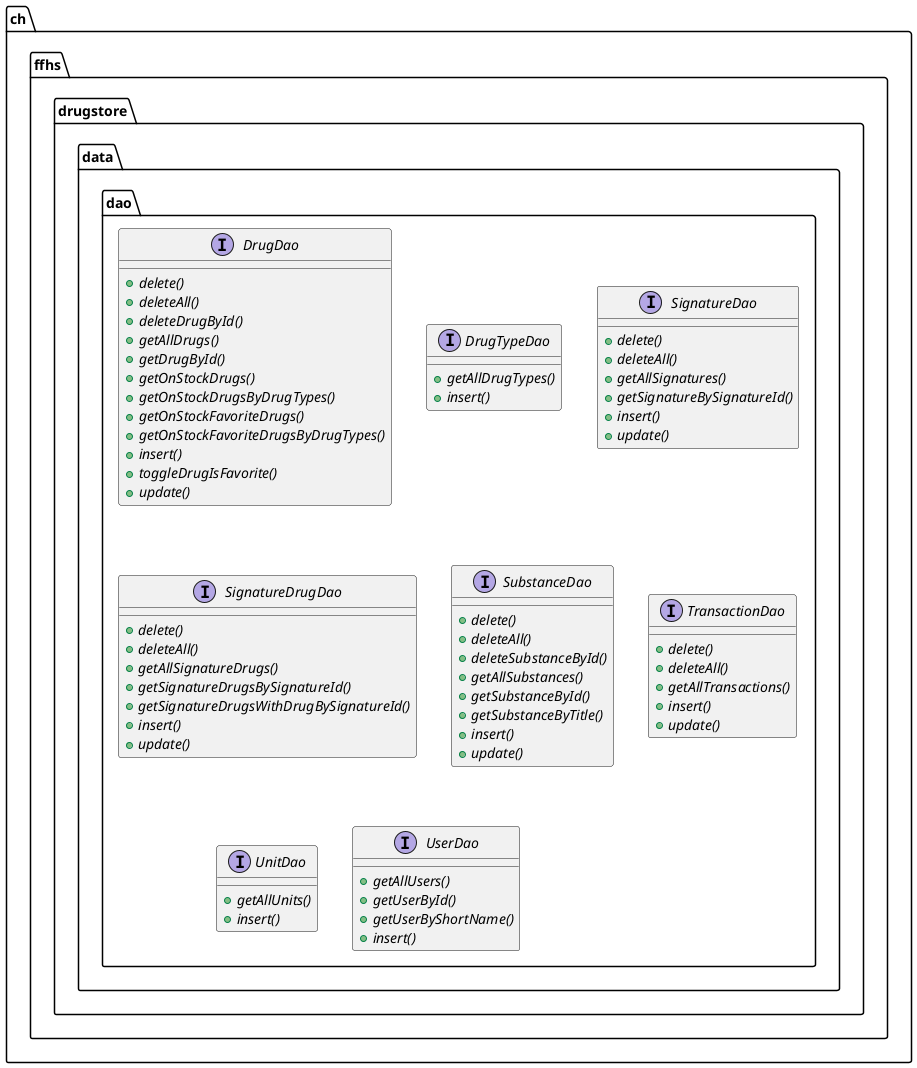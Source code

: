 @startuml

  namespace ch.ffhs.drugstore {
    namespace data {
      namespace dao {
        interface ch.ffhs.drugstore.data.dao.DrugDao {
            {abstract} + delete()
            {abstract} + deleteAll()
            {abstract} + deleteDrugById()
            {abstract} + getAllDrugs()
            {abstract} + getDrugById()
            {abstract} + getOnStockDrugs()
            {abstract} + getOnStockDrugsByDrugTypes()
            {abstract} + getOnStockFavoriteDrugs()
            {abstract} + getOnStockFavoriteDrugsByDrugTypes()
            {abstract} + insert()
            {abstract} + toggleDrugIsFavorite()
            {abstract} + update()
        }
      }
    }
  }
  

  namespace ch.ffhs.drugstore {
    namespace data {
      namespace dao {
        interface ch.ffhs.drugstore.data.dao.DrugTypeDao {
            {abstract} + getAllDrugTypes()
            {abstract} + insert()
        }
      }
    }
  }
  

  namespace ch.ffhs.drugstore {
    namespace data {
      namespace dao {
        interface ch.ffhs.drugstore.data.dao.SignatureDao {
            {abstract} + delete()
            {abstract} + deleteAll()
            {abstract} + getAllSignatures()
            {abstract} + getSignatureBySignatureId()
            {abstract} + insert()
            {abstract} + update()
        }
      }
    }
  }
  

  namespace ch.ffhs.drugstore {
    namespace data {
      namespace dao {
        interface ch.ffhs.drugstore.data.dao.SignatureDrugDao {
            {abstract} + delete()
            {abstract} + deleteAll()
            {abstract} + getAllSignatureDrugs()
            {abstract} + getSignatureDrugsBySignatureId()
            {abstract} + getSignatureDrugsWithDrugBySignatureId()
            {abstract} + insert()
            {abstract} + update()
        }
      }
    }
  }
  

  namespace ch.ffhs.drugstore {
    namespace data {
      namespace dao {
        interface ch.ffhs.drugstore.data.dao.SubstanceDao {
            {abstract} + delete()
            {abstract} + deleteAll()
            {abstract} + deleteSubstanceById()
            {abstract} + getAllSubstances()
            {abstract} + getSubstanceById()
            {abstract} + getSubstanceByTitle()
            {abstract} + insert()
            {abstract} + update()
        }
      }
    }
  }
  

  namespace ch.ffhs.drugstore {
    namespace data {
      namespace dao {
        interface ch.ffhs.drugstore.data.dao.TransactionDao {
            {abstract} + delete()
            {abstract} + deleteAll()
            {abstract} + getAllTransactions()
            {abstract} + insert()
            {abstract} + update()
        }
      }
    }
  }
  

  namespace ch.ffhs.drugstore {
    namespace data {
      namespace dao {
        interface ch.ffhs.drugstore.data.dao.UnitDao {
            {abstract} + getAllUnits()
            {abstract} + insert()
        }
      }
    }
  }
  

  namespace ch.ffhs.drugstore {
    namespace data {
      namespace dao {
        interface ch.ffhs.drugstore.data.dao.UserDao {
            {abstract} + getAllUsers()
            {abstract} + getUserById()
            {abstract} + getUserByShortName()
            {abstract} + insert()
        }
      }
    }
  }

@enduml
